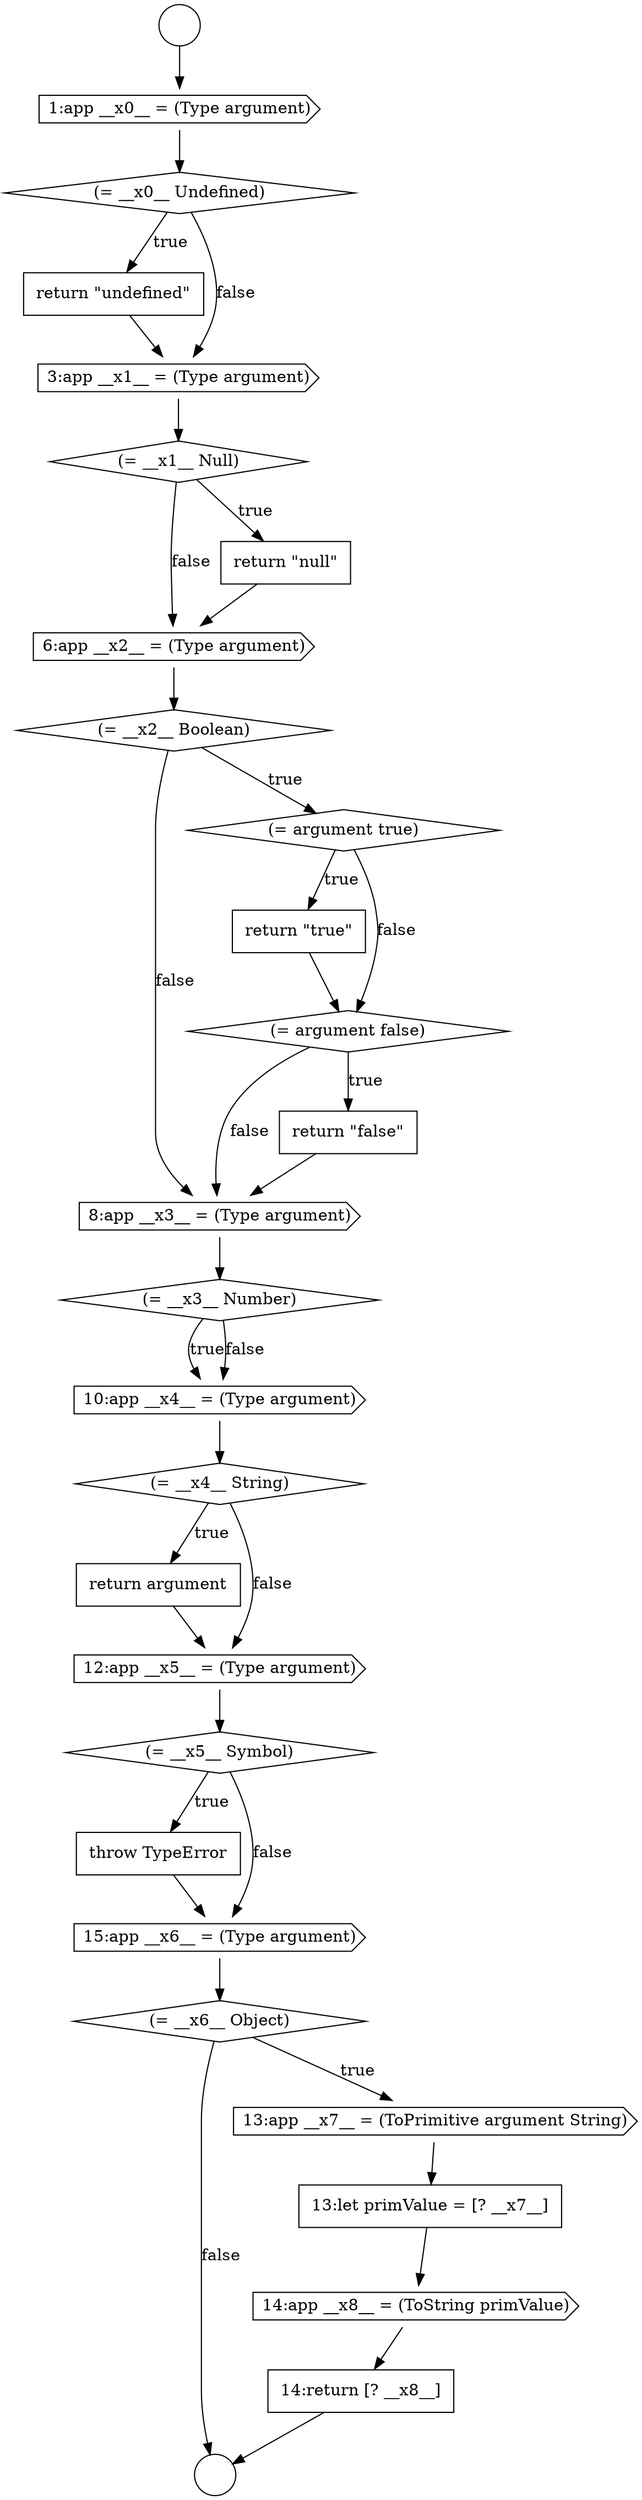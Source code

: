 digraph {
  node18272 [shape=none, margin=0, label=<<font color="black">
    <table border="0" cellborder="1" cellspacing="0" cellpadding="10">
      <tr><td align="left">throw TypeError</td></tr>
    </table>
  </font>> color="black" fillcolor="white" style=filled]
  node18265 [shape=cds, label=<<font color="black">8:app __x3__ = (Type argument)</font>> color="black" fillcolor="white" style=filled]
  node18252 [shape=circle label=" " color="black" fillcolor="white" style=filled]
  node18269 [shape=none, margin=0, label=<<font color="black">
    <table border="0" cellborder="1" cellspacing="0" cellpadding="10">
      <tr><td align="left">return argument</td></tr>
    </table>
  </font>> color="black" fillcolor="white" style=filled]
  node18264 [shape=none, margin=0, label=<<font color="black">
    <table border="0" cellborder="1" cellspacing="0" cellpadding="10">
      <tr><td align="left">return &quot;false&quot;</td></tr>
    </table>
  </font>> color="black" fillcolor="white" style=filled]
  node18273 [shape=cds, label=<<font color="black">15:app __x6__ = (Type argument)</font>> color="black" fillcolor="white" style=filled]
  node18260 [shape=diamond, label=<<font color="black">(= __x2__ Boolean)</font>> color="black" fillcolor="white" style=filled]
  node18261 [shape=diamond, label=<<font color="black">(= argument true)</font>> color="black" fillcolor="white" style=filled]
  node18251 [shape=circle label=" " color="black" fillcolor="white" style=filled]
  node18268 [shape=diamond, label=<<font color="black">(= __x4__ String)</font>> color="black" fillcolor="white" style=filled]
  node18257 [shape=diamond, label=<<font color="black">(= __x1__ Null)</font>> color="black" fillcolor="white" style=filled]
  node18255 [shape=none, margin=0, label=<<font color="black">
    <table border="0" cellborder="1" cellspacing="0" cellpadding="10">
      <tr><td align="left">return &quot;undefined&quot;</td></tr>
    </table>
  </font>> color="black" fillcolor="white" style=filled]
  node18262 [shape=none, margin=0, label=<<font color="black">
    <table border="0" cellborder="1" cellspacing="0" cellpadding="10">
      <tr><td align="left">return &quot;true&quot;</td></tr>
    </table>
  </font>> color="black" fillcolor="white" style=filled]
  node18267 [shape=cds, label=<<font color="black">10:app __x4__ = (Type argument)</font>> color="black" fillcolor="white" style=filled]
  node18254 [shape=diamond, label=<<font color="black">(= __x0__ Undefined)</font>> color="black" fillcolor="white" style=filled]
  node18271 [shape=diamond, label=<<font color="black">(= __x5__ Symbol)</font>> color="black" fillcolor="white" style=filled]
  node18263 [shape=diamond, label=<<font color="black">(= argument false)</font>> color="black" fillcolor="white" style=filled]
  node18259 [shape=cds, label=<<font color="black">6:app __x2__ = (Type argument)</font>> color="black" fillcolor="white" style=filled]
  node18274 [shape=diamond, label=<<font color="black">(= __x6__ Object)</font>> color="black" fillcolor="white" style=filled]
  node18276 [shape=none, margin=0, label=<<font color="black">
    <table border="0" cellborder="1" cellspacing="0" cellpadding="10">
      <tr><td align="left">13:let primValue = [? __x7__]</td></tr>
    </table>
  </font>> color="black" fillcolor="white" style=filled]
  node18277 [shape=cds, label=<<font color="black">14:app __x8__ = (ToString primValue)</font>> color="black" fillcolor="white" style=filled]
  node18270 [shape=cds, label=<<font color="black">12:app __x5__ = (Type argument)</font>> color="black" fillcolor="white" style=filled]
  node18275 [shape=cds, label=<<font color="black">13:app __x7__ = (ToPrimitive argument String)</font>> color="black" fillcolor="white" style=filled]
  node18258 [shape=none, margin=0, label=<<font color="black">
    <table border="0" cellborder="1" cellspacing="0" cellpadding="10">
      <tr><td align="left">return &quot;null&quot;</td></tr>
    </table>
  </font>> color="black" fillcolor="white" style=filled]
  node18256 [shape=cds, label=<<font color="black">3:app __x1__ = (Type argument)</font>> color="black" fillcolor="white" style=filled]
  node18266 [shape=diamond, label=<<font color="black">(= __x3__ Number)</font>> color="black" fillcolor="white" style=filled]
  node18253 [shape=cds, label=<<font color="black">1:app __x0__ = (Type argument)</font>> color="black" fillcolor="white" style=filled]
  node18278 [shape=none, margin=0, label=<<font color="black">
    <table border="0" cellborder="1" cellspacing="0" cellpadding="10">
      <tr><td align="left">14:return [? __x8__]</td></tr>
    </table>
  </font>> color="black" fillcolor="white" style=filled]
  node18259 -> node18260 [ color="black"]
  node18268 -> node18269 [label=<<font color="black">true</font>> color="black"]
  node18268 -> node18270 [label=<<font color="black">false</font>> color="black"]
  node18273 -> node18274 [ color="black"]
  node18255 -> node18256 [ color="black"]
  node18262 -> node18263 [ color="black"]
  node18276 -> node18277 [ color="black"]
  node18272 -> node18273 [ color="black"]
  node18263 -> node18264 [label=<<font color="black">true</font>> color="black"]
  node18263 -> node18265 [label=<<font color="black">false</font>> color="black"]
  node18256 -> node18257 [ color="black"]
  node18271 -> node18272 [label=<<font color="black">true</font>> color="black"]
  node18271 -> node18273 [label=<<font color="black">false</font>> color="black"]
  node18253 -> node18254 [ color="black"]
  node18261 -> node18262 [label=<<font color="black">true</font>> color="black"]
  node18261 -> node18263 [label=<<font color="black">false</font>> color="black"]
  node18265 -> node18266 [ color="black"]
  node18257 -> node18258 [label=<<font color="black">true</font>> color="black"]
  node18257 -> node18259 [label=<<font color="black">false</font>> color="black"]
  node18264 -> node18265 [ color="black"]
  node18251 -> node18253 [ color="black"]
  node18254 -> node18255 [label=<<font color="black">true</font>> color="black"]
  node18254 -> node18256 [label=<<font color="black">false</font>> color="black"]
  node18266 -> node18267 [label=<<font color="black">true</font>> color="black"]
  node18266 -> node18267 [label=<<font color="black">false</font>> color="black"]
  node18277 -> node18278 [ color="black"]
  node18278 -> node18252 [ color="black"]
  node18260 -> node18261 [label=<<font color="black">true</font>> color="black"]
  node18260 -> node18265 [label=<<font color="black">false</font>> color="black"]
  node18267 -> node18268 [ color="black"]
  node18274 -> node18275 [label=<<font color="black">true</font>> color="black"]
  node18274 -> node18252 [label=<<font color="black">false</font>> color="black"]
  node18275 -> node18276 [ color="black"]
  node18269 -> node18270 [ color="black"]
  node18258 -> node18259 [ color="black"]
  node18270 -> node18271 [ color="black"]
}
